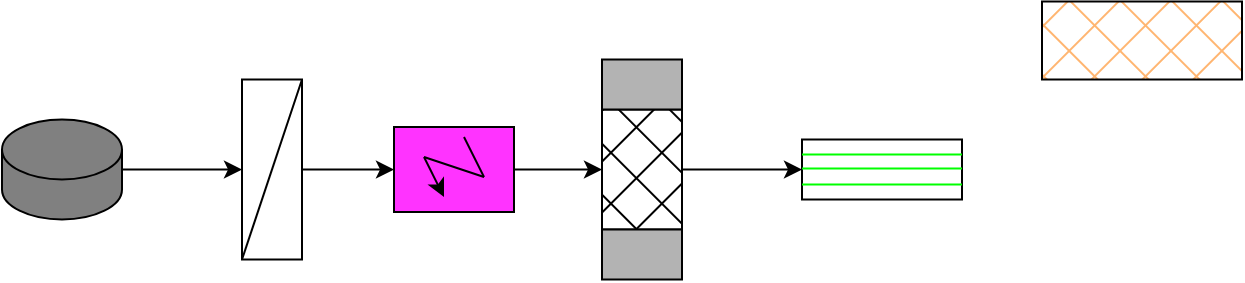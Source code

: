 <mxfile version="22.0.8" type="github">
  <diagram name="第 1 页" id="P32QdX5BT8W8-EAzaQgj">
    <mxGraphModel dx="1071" dy="587" grid="1" gridSize="10" guides="1" tooltips="1" connect="1" arrows="1" fold="1" page="1" pageScale="1" pageWidth="827" pageHeight="1169" math="0" shadow="0">
      <root>
        <mxCell id="0" />
        <mxCell id="1" parent="0" />
        <mxCell id="8uV5GXgt6pTQJqLgHQ79-30" value="" style="edgeStyle=orthogonalEdgeStyle;rounded=0;orthogonalLoop=1;jettySize=auto;html=1;" edge="1" parent="1" source="8uV5GXgt6pTQJqLgHQ79-1" target="8uV5GXgt6pTQJqLgHQ79-2">
          <mxGeometry relative="1" as="geometry" />
        </mxCell>
        <mxCell id="8uV5GXgt6pTQJqLgHQ79-1" value="" style="shape=cylinder3;whiteSpace=wrap;html=1;boundedLbl=1;backgroundOutline=1;size=15;fillStyle=solid;fillColor=#808080;" vertex="1" parent="1">
          <mxGeometry x="30" y="214.75" width="60" height="50" as="geometry" />
        </mxCell>
        <mxCell id="8uV5GXgt6pTQJqLgHQ79-6" value="" style="rounded=0;whiteSpace=wrap;html=1;fillColor=#FFB570;strokeColor=#000000;fillStyle=cross-hatch;" vertex="1" parent="1">
          <mxGeometry x="550" y="155.75" width="100" height="39" as="geometry" />
        </mxCell>
        <mxCell id="8uV5GXgt6pTQJqLgHQ79-9" value="" style="group" vertex="1" connectable="0" parent="1">
          <mxGeometry x="150" y="194.75" width="30" height="90" as="geometry" />
        </mxCell>
        <mxCell id="8uV5GXgt6pTQJqLgHQ79-2" value="" style="rounded=0;whiteSpace=wrap;html=1;" vertex="1" parent="8uV5GXgt6pTQJqLgHQ79-9">
          <mxGeometry width="30" height="90" as="geometry" />
        </mxCell>
        <mxCell id="8uV5GXgt6pTQJqLgHQ79-4" value="" style="endArrow=none;html=1;rounded=0;entryX=1;entryY=0;entryDx=0;entryDy=0;exitX=0;exitY=1;exitDx=0;exitDy=0;" edge="1" parent="8uV5GXgt6pTQJqLgHQ79-9" source="8uV5GXgt6pTQJqLgHQ79-2" target="8uV5GXgt6pTQJqLgHQ79-2">
          <mxGeometry width="50" height="50" relative="1" as="geometry">
            <mxPoint x="20" y="90" as="sourcePoint" />
            <mxPoint x="70" y="40" as="targetPoint" />
          </mxGeometry>
        </mxCell>
        <mxCell id="8uV5GXgt6pTQJqLgHQ79-29" value="" style="group" vertex="1" connectable="0" parent="1">
          <mxGeometry x="430" y="224.75" width="80" height="30" as="geometry" />
        </mxCell>
        <mxCell id="8uV5GXgt6pTQJqLgHQ79-7" value="" style="rounded=0;whiteSpace=wrap;html=1;fillStyle=auto;fillColor=none;" vertex="1" parent="8uV5GXgt6pTQJqLgHQ79-29">
          <mxGeometry width="80" height="30" as="geometry" />
        </mxCell>
        <mxCell id="8uV5GXgt6pTQJqLgHQ79-25" value="" style="endArrow=none;html=1;rounded=0;exitX=0;exitY=0.25;exitDx=0;exitDy=0;entryX=1;entryY=0.25;entryDx=0;entryDy=0;strokeColor=#00FF00;" edge="1" parent="8uV5GXgt6pTQJqLgHQ79-29" source="8uV5GXgt6pTQJqLgHQ79-7" target="8uV5GXgt6pTQJqLgHQ79-7">
          <mxGeometry width="50" height="50" relative="1" as="geometry">
            <mxPoint x="30" y="70" as="sourcePoint" />
            <mxPoint x="80" y="20" as="targetPoint" />
          </mxGeometry>
        </mxCell>
        <mxCell id="8uV5GXgt6pTQJqLgHQ79-27" value="" style="endArrow=none;html=1;rounded=0;exitX=0;exitY=0.25;exitDx=0;exitDy=0;entryX=1;entryY=0.25;entryDx=0;entryDy=0;strokeColor=#00FF00;" edge="1" parent="8uV5GXgt6pTQJqLgHQ79-29">
          <mxGeometry width="50" height="50" relative="1" as="geometry">
            <mxPoint y="14.5" as="sourcePoint" />
            <mxPoint x="80" y="14.5" as="targetPoint" />
          </mxGeometry>
        </mxCell>
        <mxCell id="8uV5GXgt6pTQJqLgHQ79-28" value="" style="endArrow=none;html=1;rounded=0;exitX=0;exitY=0.75;exitDx=0;exitDy=0;entryX=1;entryY=0.75;entryDx=0;entryDy=0;strokeColor=#00FF00;" edge="1" parent="8uV5GXgt6pTQJqLgHQ79-29" source="8uV5GXgt6pTQJqLgHQ79-7" target="8uV5GXgt6pTQJqLgHQ79-7">
          <mxGeometry width="50" height="50" relative="1" as="geometry">
            <mxPoint x="-1" y="21.25" as="sourcePoint" />
            <mxPoint x="79" y="21.25" as="targetPoint" />
          </mxGeometry>
        </mxCell>
        <mxCell id="8uV5GXgt6pTQJqLgHQ79-31" value="" style="group" vertex="1" connectable="0" parent="1">
          <mxGeometry x="330" y="184.75" width="40" height="110" as="geometry" />
        </mxCell>
        <mxCell id="8uV5GXgt6pTQJqLgHQ79-21" value="" style="rounded=0;whiteSpace=wrap;html=1;strokeColor=default;fillStyle=cross-hatch;fillColor=#000000;gradientColor=none;shadow=0;glass=0;container=0;" vertex="1" parent="8uV5GXgt6pTQJqLgHQ79-31">
          <mxGeometry y="25" width="40" height="60" as="geometry" />
        </mxCell>
        <mxCell id="8uV5GXgt6pTQJqLgHQ79-22" value="" style="rounded=0;whiteSpace=wrap;html=1;strokeColor=default;fillColor=#B3B3B3;container=0;" vertex="1" parent="8uV5GXgt6pTQJqLgHQ79-31">
          <mxGeometry width="40" height="25" as="geometry" />
        </mxCell>
        <mxCell id="8uV5GXgt6pTQJqLgHQ79-23" value="" style="rounded=0;whiteSpace=wrap;html=1;strokeColor=default;fillColor=#B3B3B3;container=0;" vertex="1" parent="8uV5GXgt6pTQJqLgHQ79-31">
          <mxGeometry y="85" width="40" height="25" as="geometry" />
        </mxCell>
        <mxCell id="8uV5GXgt6pTQJqLgHQ79-32" value="" style="group" vertex="1" connectable="0" parent="1">
          <mxGeometry x="226" y="218.5" width="60" height="42.5" as="geometry" />
        </mxCell>
        <mxCell id="8uV5GXgt6pTQJqLgHQ79-3" value="" style="rounded=0;whiteSpace=wrap;html=1;container=0;fillStyle=solid;fillColor=#FF33FF;" vertex="1" parent="8uV5GXgt6pTQJqLgHQ79-32">
          <mxGeometry width="60" height="42.5" as="geometry" />
        </mxCell>
        <mxCell id="8uV5GXgt6pTQJqLgHQ79-10" value="" style="endArrow=none;html=1;rounded=0;" edge="1" parent="8uV5GXgt6pTQJqLgHQ79-32">
          <mxGeometry width="50" height="50" relative="1" as="geometry">
            <mxPoint x="15" y="15" as="sourcePoint" />
            <mxPoint x="45" y="25" as="targetPoint" />
          </mxGeometry>
        </mxCell>
        <mxCell id="8uV5GXgt6pTQJqLgHQ79-11" value="" style="endArrow=none;html=1;rounded=0;" edge="1" parent="8uV5GXgt6pTQJqLgHQ79-32">
          <mxGeometry width="50" height="50" relative="1" as="geometry">
            <mxPoint x="45" y="25" as="sourcePoint" />
            <mxPoint x="35" y="5" as="targetPoint" />
          </mxGeometry>
        </mxCell>
        <mxCell id="8uV5GXgt6pTQJqLgHQ79-12" value="" style="endArrow=classic;html=1;rounded=0;" edge="1" parent="8uV5GXgt6pTQJqLgHQ79-32">
          <mxGeometry width="50" height="50" relative="1" as="geometry">
            <mxPoint x="15" y="15" as="sourcePoint" />
            <mxPoint x="25" y="35" as="targetPoint" />
          </mxGeometry>
        </mxCell>
        <mxCell id="8uV5GXgt6pTQJqLgHQ79-33" value="" style="edgeStyle=orthogonalEdgeStyle;rounded=0;orthogonalLoop=1;jettySize=auto;html=1;" edge="1" parent="1" source="8uV5GXgt6pTQJqLgHQ79-2" target="8uV5GXgt6pTQJqLgHQ79-3">
          <mxGeometry relative="1" as="geometry" />
        </mxCell>
        <mxCell id="8uV5GXgt6pTQJqLgHQ79-34" value="" style="edgeStyle=orthogonalEdgeStyle;rounded=0;orthogonalLoop=1;jettySize=auto;html=1;entryX=0;entryY=0.5;entryDx=0;entryDy=0;" edge="1" parent="1" source="8uV5GXgt6pTQJqLgHQ79-3" target="8uV5GXgt6pTQJqLgHQ79-21">
          <mxGeometry relative="1" as="geometry" />
        </mxCell>
        <mxCell id="8uV5GXgt6pTQJqLgHQ79-36" value="" style="edgeStyle=orthogonalEdgeStyle;rounded=0;orthogonalLoop=1;jettySize=auto;html=1;" edge="1" parent="1" source="8uV5GXgt6pTQJqLgHQ79-21" target="8uV5GXgt6pTQJqLgHQ79-7">
          <mxGeometry relative="1" as="geometry" />
        </mxCell>
      </root>
    </mxGraphModel>
  </diagram>
</mxfile>
